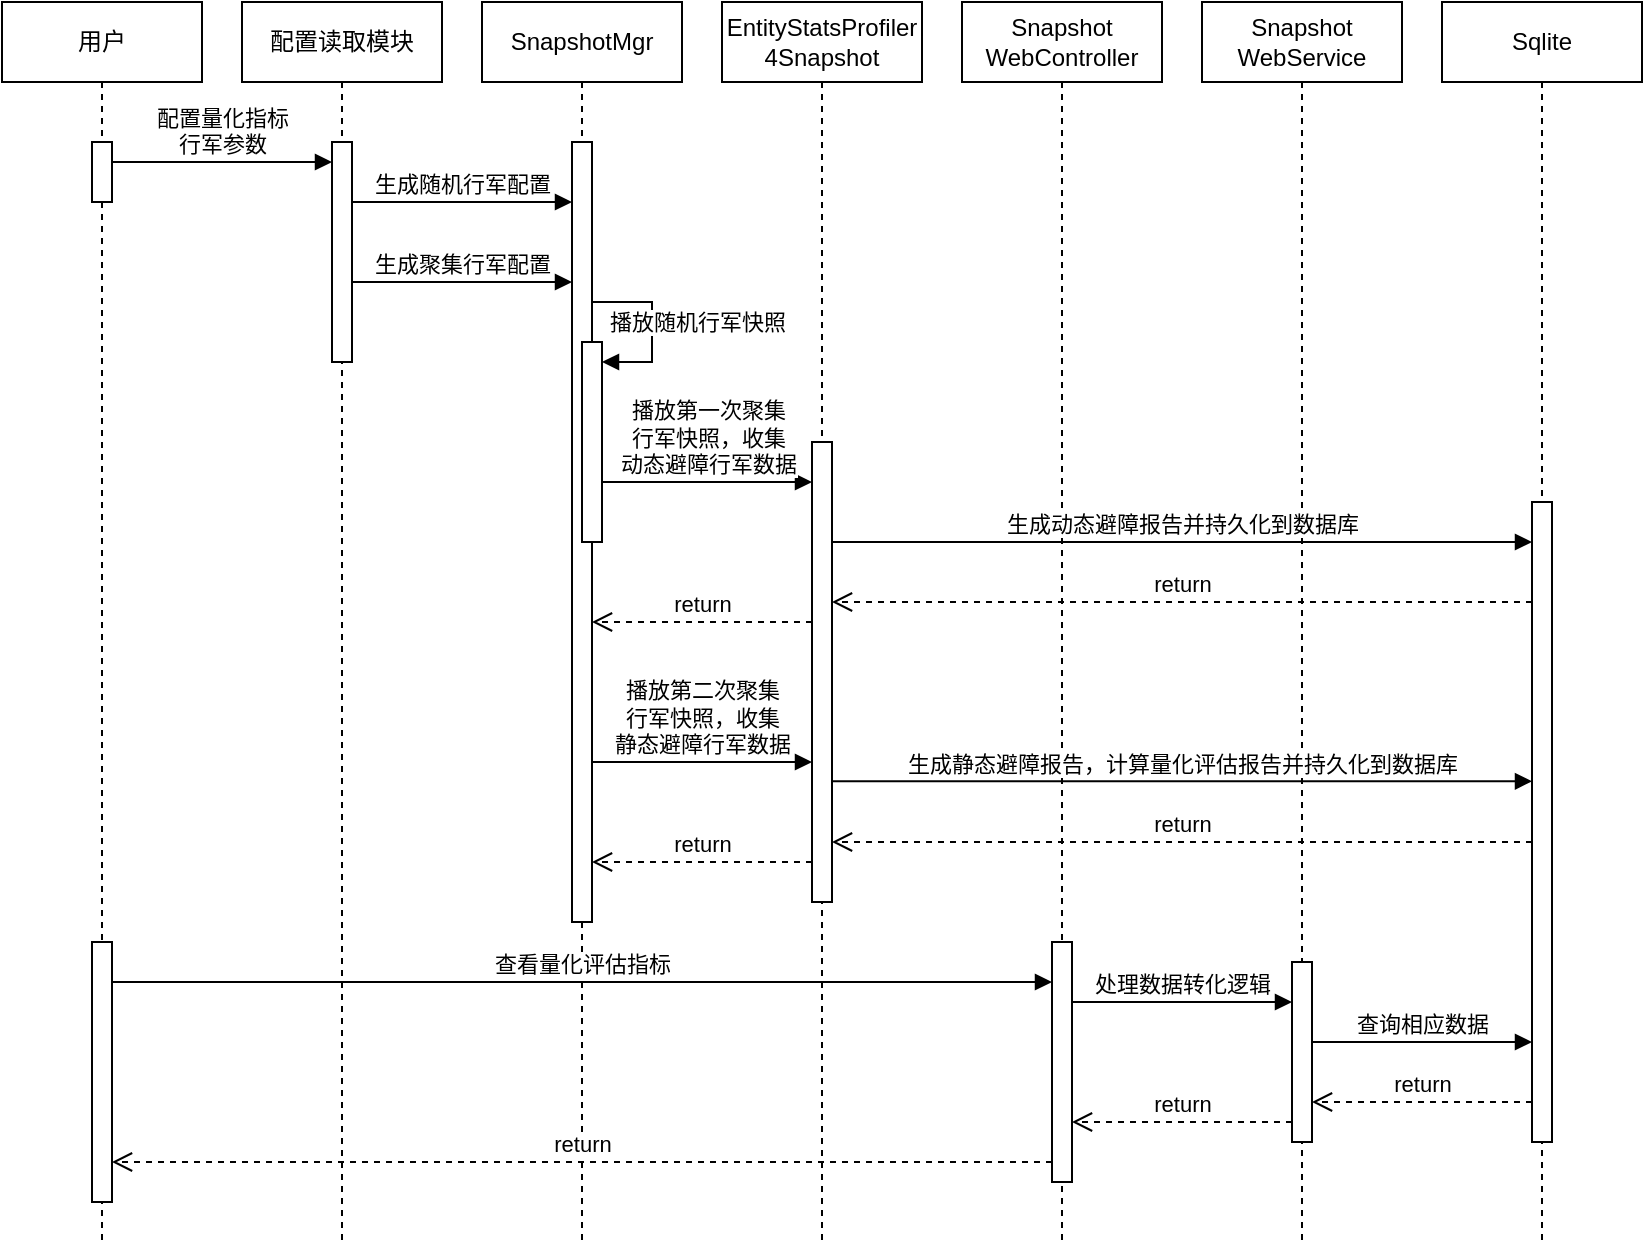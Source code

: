 <mxfile version="20.8.22" type="github">
  <diagram name="第 1 页" id="nvqYzMBIJGvraSDQCuvr">
    <mxGraphModel dx="931" dy="528" grid="1" gridSize="10" guides="1" tooltips="1" connect="1" arrows="1" fold="1" page="1" pageScale="1" pageWidth="827" pageHeight="1169" math="0" shadow="0">
      <root>
        <mxCell id="0" />
        <mxCell id="1" parent="0" />
        <mxCell id="ECexQ95rK210MLkYWgwu-1" value="用户" style="shape=umlLifeline;perimeter=lifelinePerimeter;whiteSpace=wrap;html=1;container=1;dropTarget=0;collapsible=0;recursiveResize=0;outlineConnect=0;portConstraint=eastwest;newEdgeStyle={&quot;edgeStyle&quot;:&quot;elbowEdgeStyle&quot;,&quot;elbow&quot;:&quot;vertical&quot;,&quot;curved&quot;:0,&quot;rounded&quot;:0};" vertex="1" parent="1">
          <mxGeometry x="40" y="40" width="100" height="620" as="geometry" />
        </mxCell>
        <mxCell id="ECexQ95rK210MLkYWgwu-9" value="" style="html=1;points=[];perimeter=orthogonalPerimeter;outlineConnect=0;targetShapes=umlLifeline;portConstraint=eastwest;newEdgeStyle={&quot;edgeStyle&quot;:&quot;elbowEdgeStyle&quot;,&quot;elbow&quot;:&quot;vertical&quot;,&quot;curved&quot;:0,&quot;rounded&quot;:0};" vertex="1" parent="ECexQ95rK210MLkYWgwu-1">
          <mxGeometry x="45" y="70" width="10" height="30" as="geometry" />
        </mxCell>
        <mxCell id="ECexQ95rK210MLkYWgwu-34" value="" style="html=1;points=[];perimeter=orthogonalPerimeter;outlineConnect=0;targetShapes=umlLifeline;portConstraint=eastwest;newEdgeStyle={&quot;edgeStyle&quot;:&quot;elbowEdgeStyle&quot;,&quot;elbow&quot;:&quot;vertical&quot;,&quot;curved&quot;:0,&quot;rounded&quot;:0};" vertex="1" parent="ECexQ95rK210MLkYWgwu-1">
          <mxGeometry x="45" y="470" width="10" height="130" as="geometry" />
        </mxCell>
        <mxCell id="ECexQ95rK210MLkYWgwu-5" value="Snapshot&lt;br&gt;WebService" style="shape=umlLifeline;perimeter=lifelinePerimeter;whiteSpace=wrap;html=1;container=1;dropTarget=0;collapsible=0;recursiveResize=0;outlineConnect=0;portConstraint=eastwest;newEdgeStyle={&quot;edgeStyle&quot;:&quot;elbowEdgeStyle&quot;,&quot;elbow&quot;:&quot;vertical&quot;,&quot;curved&quot;:0,&quot;rounded&quot;:0};" vertex="1" parent="1">
          <mxGeometry x="640" y="40" width="100" height="620" as="geometry" />
        </mxCell>
        <mxCell id="ECexQ95rK210MLkYWgwu-36" value="" style="html=1;points=[];perimeter=orthogonalPerimeter;outlineConnect=0;targetShapes=umlLifeline;portConstraint=eastwest;newEdgeStyle={&quot;edgeStyle&quot;:&quot;elbowEdgeStyle&quot;,&quot;elbow&quot;:&quot;vertical&quot;,&quot;curved&quot;:0,&quot;rounded&quot;:0};" vertex="1" parent="ECexQ95rK210MLkYWgwu-5">
          <mxGeometry x="45" y="480" width="10" height="90" as="geometry" />
        </mxCell>
        <mxCell id="ECexQ95rK210MLkYWgwu-6" value="Sqlite" style="shape=umlLifeline;perimeter=lifelinePerimeter;whiteSpace=wrap;html=1;container=1;dropTarget=0;collapsible=0;recursiveResize=0;outlineConnect=0;portConstraint=eastwest;newEdgeStyle={&quot;edgeStyle&quot;:&quot;elbowEdgeStyle&quot;,&quot;elbow&quot;:&quot;vertical&quot;,&quot;curved&quot;:0,&quot;rounded&quot;:0};" vertex="1" parent="1">
          <mxGeometry x="760" y="40" width="100" height="620" as="geometry" />
        </mxCell>
        <mxCell id="ECexQ95rK210MLkYWgwu-24" value="" style="html=1;points=[];perimeter=orthogonalPerimeter;outlineConnect=0;targetShapes=umlLifeline;portConstraint=eastwest;newEdgeStyle={&quot;edgeStyle&quot;:&quot;elbowEdgeStyle&quot;,&quot;elbow&quot;:&quot;vertical&quot;,&quot;curved&quot;:0,&quot;rounded&quot;:0};" vertex="1" parent="ECexQ95rK210MLkYWgwu-6">
          <mxGeometry x="45" y="250" width="10" height="320" as="geometry" />
        </mxCell>
        <mxCell id="ECexQ95rK210MLkYWgwu-11" value="配置量化指标&lt;br&gt;行军参数" style="html=1;verticalAlign=bottom;endArrow=block;edgeStyle=elbowEdgeStyle;elbow=vertical;curved=0;rounded=0;" edge="1" parent="1" source="ECexQ95rK210MLkYWgwu-9" target="ECexQ95rK210MLkYWgwu-13">
          <mxGeometry width="80" relative="1" as="geometry">
            <mxPoint x="120" y="130" as="sourcePoint" />
            <mxPoint x="292" y="120" as="targetPoint" />
            <Array as="points">
              <mxPoint x="180" y="120" />
            </Array>
          </mxGeometry>
        </mxCell>
        <mxCell id="ECexQ95rK210MLkYWgwu-12" value="配置读取模块" style="shape=umlLifeline;perimeter=lifelinePerimeter;whiteSpace=wrap;html=1;container=1;dropTarget=0;collapsible=0;recursiveResize=0;outlineConnect=0;portConstraint=eastwest;newEdgeStyle={&quot;edgeStyle&quot;:&quot;elbowEdgeStyle&quot;,&quot;elbow&quot;:&quot;vertical&quot;,&quot;curved&quot;:0,&quot;rounded&quot;:0};" vertex="1" parent="1">
          <mxGeometry x="160" y="40" width="100" height="620" as="geometry" />
        </mxCell>
        <mxCell id="ECexQ95rK210MLkYWgwu-13" value="" style="html=1;points=[];perimeter=orthogonalPerimeter;outlineConnect=0;targetShapes=umlLifeline;portConstraint=eastwest;newEdgeStyle={&quot;edgeStyle&quot;:&quot;elbowEdgeStyle&quot;,&quot;elbow&quot;:&quot;vertical&quot;,&quot;curved&quot;:0,&quot;rounded&quot;:0};" vertex="1" parent="ECexQ95rK210MLkYWgwu-12">
          <mxGeometry x="45" y="70" width="10" height="110" as="geometry" />
        </mxCell>
        <mxCell id="ECexQ95rK210MLkYWgwu-14" value="SnapshotMgr" style="shape=umlLifeline;perimeter=lifelinePerimeter;whiteSpace=wrap;html=1;container=1;dropTarget=0;collapsible=0;recursiveResize=0;outlineConnect=0;portConstraint=eastwest;newEdgeStyle={&quot;edgeStyle&quot;:&quot;elbowEdgeStyle&quot;,&quot;elbow&quot;:&quot;vertical&quot;,&quot;curved&quot;:0,&quot;rounded&quot;:0};" vertex="1" parent="1">
          <mxGeometry x="280" y="40" width="100" height="620" as="geometry" />
        </mxCell>
        <mxCell id="ECexQ95rK210MLkYWgwu-15" value="" style="html=1;points=[];perimeter=orthogonalPerimeter;outlineConnect=0;targetShapes=umlLifeline;portConstraint=eastwest;newEdgeStyle={&quot;edgeStyle&quot;:&quot;elbowEdgeStyle&quot;,&quot;elbow&quot;:&quot;vertical&quot;,&quot;curved&quot;:0,&quot;rounded&quot;:0};" vertex="1" parent="ECexQ95rK210MLkYWgwu-14">
          <mxGeometry x="45" y="70" width="10" height="390" as="geometry" />
        </mxCell>
        <mxCell id="ECexQ95rK210MLkYWgwu-21" value="" style="html=1;points=[];perimeter=orthogonalPerimeter;outlineConnect=0;targetShapes=umlLifeline;portConstraint=eastwest;newEdgeStyle={&quot;edgeStyle&quot;:&quot;elbowEdgeStyle&quot;,&quot;elbow&quot;:&quot;vertical&quot;,&quot;curved&quot;:0,&quot;rounded&quot;:0};" vertex="1" parent="ECexQ95rK210MLkYWgwu-14">
          <mxGeometry x="50" y="170" width="10" height="100" as="geometry" />
        </mxCell>
        <mxCell id="ECexQ95rK210MLkYWgwu-22" value="播放随机行军快照" style="html=1;align=left;spacingLeft=2;endArrow=block;rounded=0;edgeStyle=orthogonalEdgeStyle;curved=0;rounded=0;" edge="1" target="ECexQ95rK210MLkYWgwu-21" parent="ECexQ95rK210MLkYWgwu-14">
          <mxGeometry x="-0.882" y="-10" relative="1" as="geometry">
            <mxPoint x="55" y="150" as="sourcePoint" />
            <Array as="points">
              <mxPoint x="85" y="180" />
            </Array>
            <mxPoint as="offset" />
          </mxGeometry>
        </mxCell>
        <mxCell id="ECexQ95rK210MLkYWgwu-16" value="EntityStatsProfiler&lt;br&gt;4Snapshot" style="shape=umlLifeline;perimeter=lifelinePerimeter;whiteSpace=wrap;html=1;container=1;dropTarget=0;collapsible=0;recursiveResize=0;outlineConnect=0;portConstraint=eastwest;newEdgeStyle={&quot;edgeStyle&quot;:&quot;elbowEdgeStyle&quot;,&quot;elbow&quot;:&quot;vertical&quot;,&quot;curved&quot;:0,&quot;rounded&quot;:0};" vertex="1" parent="1">
          <mxGeometry x="400" y="40" width="100" height="620" as="geometry" />
        </mxCell>
        <mxCell id="ECexQ95rK210MLkYWgwu-20" value="" style="html=1;points=[];perimeter=orthogonalPerimeter;outlineConnect=0;targetShapes=umlLifeline;portConstraint=eastwest;newEdgeStyle={&quot;edgeStyle&quot;:&quot;elbowEdgeStyle&quot;,&quot;elbow&quot;:&quot;vertical&quot;,&quot;curved&quot;:0,&quot;rounded&quot;:0};" vertex="1" parent="ECexQ95rK210MLkYWgwu-16">
          <mxGeometry x="45" y="220" width="10" height="230" as="geometry" />
        </mxCell>
        <mxCell id="ECexQ95rK210MLkYWgwu-17" value="Snapshot&lt;br&gt;WebController" style="shape=umlLifeline;perimeter=lifelinePerimeter;whiteSpace=wrap;html=1;container=1;dropTarget=0;collapsible=0;recursiveResize=0;outlineConnect=0;portConstraint=eastwest;newEdgeStyle={&quot;edgeStyle&quot;:&quot;elbowEdgeStyle&quot;,&quot;elbow&quot;:&quot;vertical&quot;,&quot;curved&quot;:0,&quot;rounded&quot;:0};" vertex="1" parent="1">
          <mxGeometry x="520" y="40" width="100" height="620" as="geometry" />
        </mxCell>
        <mxCell id="ECexQ95rK210MLkYWgwu-35" value="" style="html=1;points=[];perimeter=orthogonalPerimeter;outlineConnect=0;targetShapes=umlLifeline;portConstraint=eastwest;newEdgeStyle={&quot;edgeStyle&quot;:&quot;elbowEdgeStyle&quot;,&quot;elbow&quot;:&quot;vertical&quot;,&quot;curved&quot;:0,&quot;rounded&quot;:0};" vertex="1" parent="ECexQ95rK210MLkYWgwu-17">
          <mxGeometry x="45" y="470" width="10" height="120" as="geometry" />
        </mxCell>
        <mxCell id="ECexQ95rK210MLkYWgwu-18" value="生成随机行军配置" style="html=1;verticalAlign=bottom;endArrow=block;edgeStyle=elbowEdgeStyle;elbow=vertical;curved=0;rounded=0;" edge="1" parent="1" source="ECexQ95rK210MLkYWgwu-13" target="ECexQ95rK210MLkYWgwu-15">
          <mxGeometry width="80" relative="1" as="geometry">
            <mxPoint x="230" y="140" as="sourcePoint" />
            <mxPoint x="310" y="140" as="targetPoint" />
            <Array as="points">
              <mxPoint x="290" y="140" />
              <mxPoint x="270" y="160" />
            </Array>
          </mxGeometry>
        </mxCell>
        <mxCell id="ECexQ95rK210MLkYWgwu-19" value="生成聚集行军配置" style="html=1;verticalAlign=bottom;endArrow=block;edgeStyle=elbowEdgeStyle;elbow=vertical;curved=0;rounded=0;" edge="1" parent="1" source="ECexQ95rK210MLkYWgwu-13" target="ECexQ95rK210MLkYWgwu-15">
          <mxGeometry width="80" relative="1" as="geometry">
            <mxPoint x="220" y="180" as="sourcePoint" />
            <mxPoint x="300" y="180" as="targetPoint" />
            <Array as="points">
              <mxPoint x="300" y="180" />
            </Array>
          </mxGeometry>
        </mxCell>
        <mxCell id="ECexQ95rK210MLkYWgwu-23" value="播放第一次聚集&lt;br&gt;行军快照，收集&lt;br&gt;动态避障行军数据" style="html=1;verticalAlign=bottom;endArrow=block;edgeStyle=elbowEdgeStyle;elbow=vertical;curved=0;rounded=0;" edge="1" parent="1" source="ECexQ95rK210MLkYWgwu-21" target="ECexQ95rK210MLkYWgwu-20">
          <mxGeometry width="80" relative="1" as="geometry">
            <mxPoint x="350" y="250" as="sourcePoint" />
            <mxPoint x="430" y="250" as="targetPoint" />
            <Array as="points">
              <mxPoint x="410" y="280" />
              <mxPoint x="380" y="270" />
              <mxPoint x="420" y="260" />
              <mxPoint x="410" y="250" />
            </Array>
          </mxGeometry>
        </mxCell>
        <mxCell id="ECexQ95rK210MLkYWgwu-25" value="生成动态避障报告并持久化到数据库" style="html=1;verticalAlign=bottom;endArrow=block;edgeStyle=elbowEdgeStyle;elbow=vertical;curved=0;rounded=0;" edge="1" parent="1" source="ECexQ95rK210MLkYWgwu-20" target="ECexQ95rK210MLkYWgwu-24">
          <mxGeometry width="80" relative="1" as="geometry">
            <mxPoint x="480" y="300" as="sourcePoint" />
            <mxPoint x="560" y="300" as="targetPoint" />
            <Array as="points">
              <mxPoint x="740" y="310" />
              <mxPoint x="530" y="320" />
            </Array>
          </mxGeometry>
        </mxCell>
        <mxCell id="ECexQ95rK210MLkYWgwu-26" value="return" style="html=1;verticalAlign=bottom;endArrow=open;dashed=1;endSize=8;edgeStyle=elbowEdgeStyle;elbow=vertical;curved=0;rounded=0;" edge="1" parent="1" source="ECexQ95rK210MLkYWgwu-24" target="ECexQ95rK210MLkYWgwu-20">
          <mxGeometry relative="1" as="geometry">
            <mxPoint x="670" y="340" as="sourcePoint" />
            <mxPoint x="590" y="340" as="targetPoint" />
            <Array as="points">
              <mxPoint x="540" y="340" />
              <mxPoint x="590" y="330" />
            </Array>
          </mxGeometry>
        </mxCell>
        <mxCell id="ECexQ95rK210MLkYWgwu-28" value="播放第二次聚集&lt;br style=&quot;border-color: var(--border-color);&quot;&gt;行军快照，收集&lt;br style=&quot;border-color: var(--border-color);&quot;&gt;静态避障行军数据" style="html=1;verticalAlign=bottom;endArrow=block;edgeStyle=elbowEdgeStyle;elbow=vertical;curved=0;rounded=0;" edge="1" parent="1">
          <mxGeometry width="80" relative="1" as="geometry">
            <mxPoint x="335" y="420" as="sourcePoint" />
            <mxPoint x="445" y="420" as="targetPoint" />
            <Array as="points">
              <mxPoint x="410" y="420" />
              <mxPoint x="400" y="410" />
              <mxPoint x="420" y="420" />
              <mxPoint x="400" y="440" />
            </Array>
          </mxGeometry>
        </mxCell>
        <mxCell id="ECexQ95rK210MLkYWgwu-30" value="生成静态避障报告，计算量化评估报告并持久化到数据库" style="html=1;verticalAlign=bottom;endArrow=block;edgeStyle=elbowEdgeStyle;elbow=vertical;curved=0;rounded=0;" edge="1" parent="1">
          <mxGeometry width="80" relative="1" as="geometry">
            <mxPoint x="455" y="429.66" as="sourcePoint" />
            <mxPoint x="805" y="429.66" as="targetPoint" />
            <Array as="points">
              <mxPoint x="745" y="429.66" />
              <mxPoint x="535" y="439.66" />
            </Array>
          </mxGeometry>
        </mxCell>
        <mxCell id="ECexQ95rK210MLkYWgwu-31" value="return" style="html=1;verticalAlign=bottom;endArrow=open;dashed=1;endSize=8;edgeStyle=elbowEdgeStyle;elbow=vertical;curved=0;rounded=0;" edge="1" parent="1">
          <mxGeometry relative="1" as="geometry">
            <mxPoint x="805" y="460" as="sourcePoint" />
            <mxPoint x="455" y="460" as="targetPoint" />
            <Array as="points">
              <mxPoint x="535" y="460" />
              <mxPoint x="585" y="450" />
            </Array>
          </mxGeometry>
        </mxCell>
        <mxCell id="ECexQ95rK210MLkYWgwu-32" value="return" style="html=1;verticalAlign=bottom;endArrow=open;dashed=1;endSize=8;edgeStyle=elbowEdgeStyle;elbow=vertical;curved=0;rounded=0;" edge="1" parent="1">
          <mxGeometry relative="1" as="geometry">
            <mxPoint x="445" y="470" as="sourcePoint" />
            <mxPoint x="335" y="470" as="targetPoint" />
            <Array as="points">
              <mxPoint x="420" y="470" />
              <mxPoint x="370" y="480" />
            </Array>
          </mxGeometry>
        </mxCell>
        <mxCell id="ECexQ95rK210MLkYWgwu-33" value="return" style="html=1;verticalAlign=bottom;endArrow=open;dashed=1;endSize=8;edgeStyle=elbowEdgeStyle;elbow=vertical;curved=0;rounded=0;" edge="1" parent="1" source="ECexQ95rK210MLkYWgwu-20" target="ECexQ95rK210MLkYWgwu-15">
          <mxGeometry relative="1" as="geometry">
            <mxPoint x="430" y="350.07" as="sourcePoint" />
            <mxPoint x="350" y="350.07" as="targetPoint" />
            <Array as="points">
              <mxPoint x="420" y="350" />
            </Array>
          </mxGeometry>
        </mxCell>
        <mxCell id="ECexQ95rK210MLkYWgwu-38" value="查看量化评估指标" style="html=1;verticalAlign=bottom;endArrow=block;edgeStyle=elbowEdgeStyle;elbow=vertical;curved=0;rounded=0;" edge="1" parent="1" source="ECexQ95rK210MLkYWgwu-34" target="ECexQ95rK210MLkYWgwu-35">
          <mxGeometry width="80" relative="1" as="geometry">
            <mxPoint x="230" y="530" as="sourcePoint" />
            <mxPoint x="310" y="530" as="targetPoint" />
            <Array as="points">
              <mxPoint x="400" y="530" />
            </Array>
          </mxGeometry>
        </mxCell>
        <mxCell id="ECexQ95rK210MLkYWgwu-39" value="处理数据转化逻辑" style="html=1;verticalAlign=bottom;endArrow=block;edgeStyle=elbowEdgeStyle;elbow=vertical;curved=0;rounded=0;" edge="1" parent="1" source="ECexQ95rK210MLkYWgwu-35" target="ECexQ95rK210MLkYWgwu-36">
          <mxGeometry width="80" relative="1" as="geometry">
            <mxPoint x="590" y="540" as="sourcePoint" />
            <mxPoint x="670" y="540" as="targetPoint" />
            <Array as="points">
              <mxPoint x="660" y="540" />
              <mxPoint x="610" y="560" />
            </Array>
          </mxGeometry>
        </mxCell>
        <mxCell id="ECexQ95rK210MLkYWgwu-40" value="查询相应数据" style="html=1;verticalAlign=bottom;endArrow=block;edgeStyle=elbowEdgeStyle;elbow=vertical;curved=0;rounded=0;" edge="1" parent="1" source="ECexQ95rK210MLkYWgwu-36" target="ECexQ95rK210MLkYWgwu-24">
          <mxGeometry width="80" relative="1" as="geometry">
            <mxPoint x="710" y="560" as="sourcePoint" />
            <mxPoint x="790" y="560" as="targetPoint" />
            <Array as="points">
              <mxPoint x="780" y="560" />
            </Array>
          </mxGeometry>
        </mxCell>
        <mxCell id="ECexQ95rK210MLkYWgwu-41" value="return" style="html=1;verticalAlign=bottom;endArrow=open;dashed=1;endSize=8;edgeStyle=elbowEdgeStyle;elbow=vertical;curved=0;rounded=0;" edge="1" parent="1" source="ECexQ95rK210MLkYWgwu-24" target="ECexQ95rK210MLkYWgwu-36">
          <mxGeometry relative="1" as="geometry">
            <mxPoint x="790" y="580" as="sourcePoint" />
            <mxPoint x="710" y="580" as="targetPoint" />
            <Array as="points">
              <mxPoint x="780" y="590" />
            </Array>
          </mxGeometry>
        </mxCell>
        <mxCell id="ECexQ95rK210MLkYWgwu-42" value="return" style="html=1;verticalAlign=bottom;endArrow=open;dashed=1;endSize=8;edgeStyle=elbowEdgeStyle;elbow=vertical;curved=0;rounded=0;" edge="1" parent="1" source="ECexQ95rK210MLkYWgwu-36" target="ECexQ95rK210MLkYWgwu-35">
          <mxGeometry relative="1" as="geometry">
            <mxPoint x="680" y="600" as="sourcePoint" />
            <mxPoint x="600" y="600" as="targetPoint" />
            <Array as="points">
              <mxPoint x="650" y="600" />
            </Array>
          </mxGeometry>
        </mxCell>
        <mxCell id="ECexQ95rK210MLkYWgwu-43" value="return" style="html=1;verticalAlign=bottom;endArrow=open;dashed=1;endSize=8;edgeStyle=elbowEdgeStyle;elbow=vertical;curved=0;rounded=0;" edge="1" parent="1" source="ECexQ95rK210MLkYWgwu-35" target="ECexQ95rK210MLkYWgwu-34">
          <mxGeometry relative="1" as="geometry">
            <mxPoint x="330" y="640" as="sourcePoint" />
            <mxPoint x="250" y="640" as="targetPoint" />
            <Array as="points">
              <mxPoint x="510" y="620" />
            </Array>
          </mxGeometry>
        </mxCell>
      </root>
    </mxGraphModel>
  </diagram>
</mxfile>
